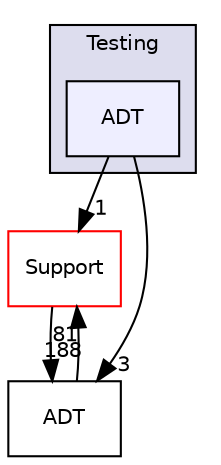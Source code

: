 digraph "include/llvm/Testing/ADT" {
  bgcolor=transparent;
  compound=true
  node [ fontsize="10", fontname="Helvetica"];
  edge [ labelfontsize="10", labelfontname="Helvetica"];
  subgraph clusterdir_6b40c0cfc9c0572062b47f473228bea5 {
    graph [ bgcolor="#ddddee", pencolor="black", label="Testing" fontname="Helvetica", fontsize="10", URL="dir_6b40c0cfc9c0572062b47f473228bea5.html"]
  dir_94b31c5fe7cecc3dc799b0450e93fa3d [shape=box, label="ADT", style="filled", fillcolor="#eeeeff", pencolor="black", URL="dir_94b31c5fe7cecc3dc799b0450e93fa3d.html"];
  }
  dir_ae1e398ac700924fa434b51c248a5531 [shape=box label="Support" color="red" URL="dir_ae1e398ac700924fa434b51c248a5531.html"];
  dir_32453792af2ba70c54e3ccae3a790d1b [shape=box label="ADT" URL="dir_32453792af2ba70c54e3ccae3a790d1b.html"];
  dir_ae1e398ac700924fa434b51c248a5531->dir_32453792af2ba70c54e3ccae3a790d1b [headlabel="188", labeldistance=1.5 headhref="dir_000011_000007.html"];
  dir_32453792af2ba70c54e3ccae3a790d1b->dir_ae1e398ac700924fa434b51c248a5531 [headlabel="81", labeldistance=1.5 headhref="dir_000007_000011.html"];
  dir_94b31c5fe7cecc3dc799b0450e93fa3d->dir_ae1e398ac700924fa434b51c248a5531 [headlabel="1", labeldistance=1.5 headhref="dir_000009_000011.html"];
  dir_94b31c5fe7cecc3dc799b0450e93fa3d->dir_32453792af2ba70c54e3ccae3a790d1b [headlabel="3", labeldistance=1.5 headhref="dir_000009_000007.html"];
}
